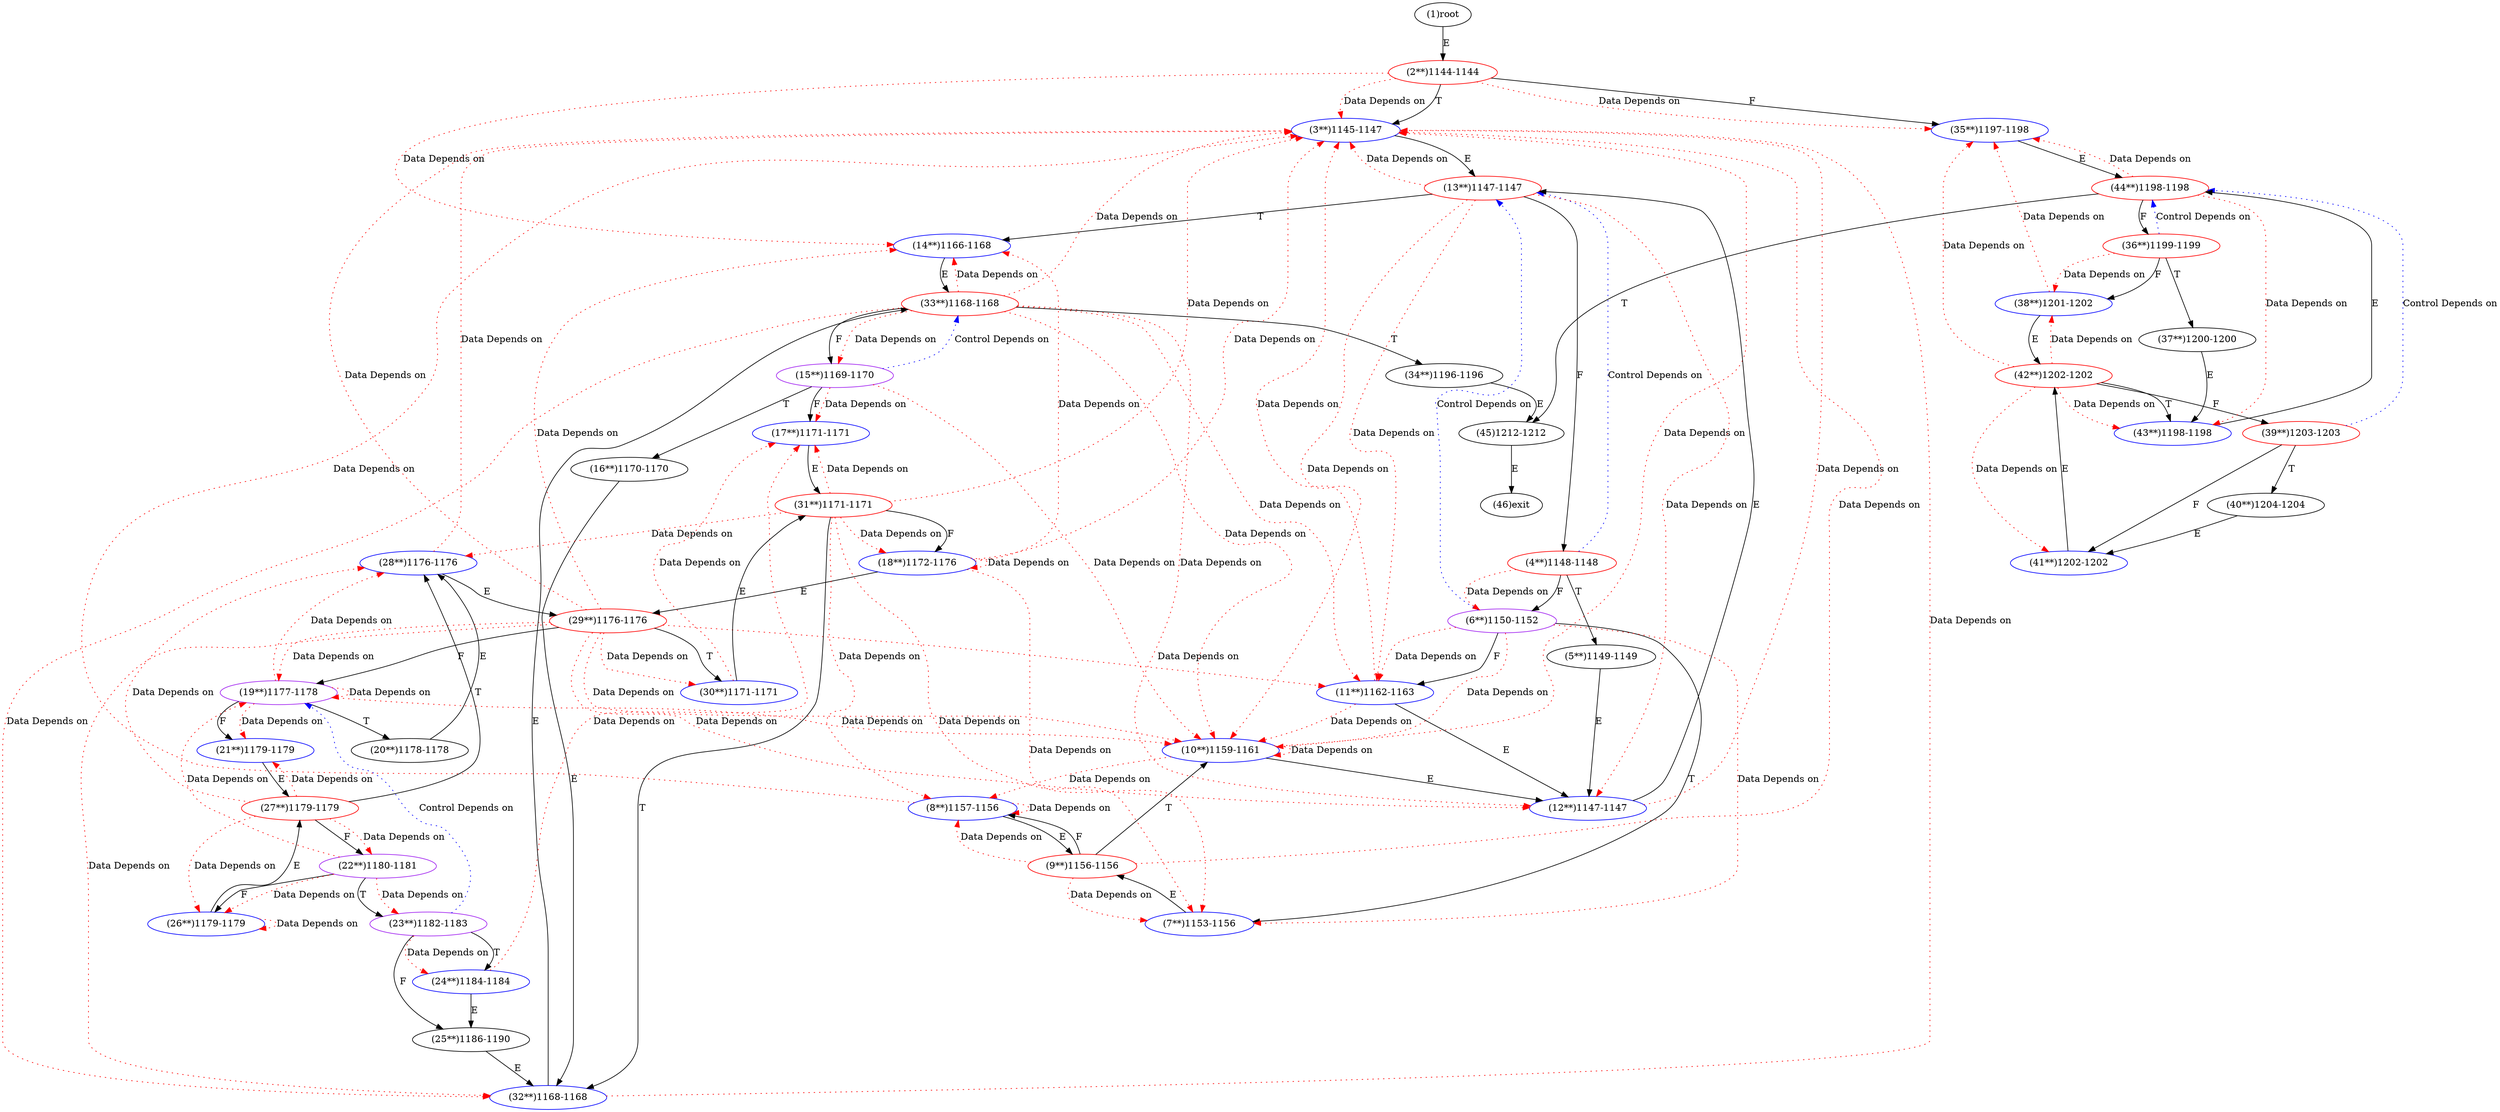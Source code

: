 digraph "" { 
1[ label="(1)root"];
2[ label="(2**)1144-1144",color=red];
3[ label="(3**)1145-1147",color=blue];
4[ label="(4**)1148-1148",color=red];
5[ label="(5**)1149-1149"];
6[ label="(6**)1150-1152",color=purple];
7[ label="(7**)1153-1156",color=blue];
8[ label="(8**)1157-1156",color=blue];
9[ label="(9**)1156-1156",color=red];
10[ label="(10**)1159-1161",color=blue];
11[ label="(11**)1162-1163",color=blue];
12[ label="(12**)1147-1147",color=blue];
13[ label="(13**)1147-1147",color=red];
14[ label="(14**)1166-1168",color=blue];
15[ label="(15**)1169-1170",color=purple];
17[ label="(17**)1171-1171",color=blue];
16[ label="(16**)1170-1170"];
19[ label="(19**)1177-1178",color=purple];
18[ label="(18**)1172-1176",color=blue];
21[ label="(21**)1179-1179",color=blue];
20[ label="(20**)1178-1178"];
23[ label="(23**)1182-1183",color=purple];
22[ label="(22**)1180-1181",color=purple];
25[ label="(25**)1186-1190"];
24[ label="(24**)1184-1184",color=blue];
27[ label="(27**)1179-1179",color=red];
26[ label="(26**)1179-1179",color=blue];
29[ label="(29**)1176-1176",color=red];
28[ label="(28**)1176-1176",color=blue];
31[ label="(31**)1171-1171",color=red];
30[ label="(30**)1171-1171",color=blue];
34[ label="(34**)1196-1196"];
35[ label="(35**)1197-1198",color=blue];
32[ label="(32**)1168-1168",color=blue];
33[ label="(33**)1168-1168",color=red];
38[ label="(38**)1201-1202",color=blue];
39[ label="(39**)1203-1203",color=red];
36[ label="(36**)1199-1199",color=red];
37[ label="(37**)1200-1200"];
42[ label="(42**)1202-1202",color=red];
43[ label="(43**)1198-1198",color=blue];
40[ label="(40**)1204-1204"];
41[ label="(41**)1202-1202",color=blue];
46[ label="(46)exit"];
44[ label="(44**)1198-1198",color=red];
45[ label="(45)1212-1212"];
1->2[ label="E"];
2->35[ label="F"];
2->3[ label="T"];
3->13[ label="E"];
4->6[ label="F"];
4->5[ label="T"];
5->12[ label="E"];
6->11[ label="F"];
6->7[ label="T"];
7->9[ label="E"];
8->9[ label="E"];
9->8[ label="F"];
9->10[ label="T"];
10->12[ label="E"];
11->12[ label="E"];
12->13[ label="E"];
13->4[ label="F"];
13->14[ label="T"];
14->33[ label="E"];
15->17[ label="F"];
15->16[ label="T"];
16->32[ label="E"];
17->31[ label="E"];
18->29[ label="E"];
19->21[ label="F"];
19->20[ label="T"];
20->28[ label="E"];
21->27[ label="E"];
22->26[ label="F"];
22->23[ label="T"];
23->25[ label="F"];
23->24[ label="T"];
24->25[ label="E"];
25->32[ label="E"];
26->27[ label="E"];
27->22[ label="F"];
27->28[ label="T"];
28->29[ label="E"];
29->19[ label="F"];
29->30[ label="T"];
30->31[ label="E"];
31->18[ label="F"];
31->32[ label="T"];
32->33[ label="E"];
33->15[ label="F"];
33->34[ label="T"];
34->45[ label="E"];
35->44[ label="E"];
36->38[ label="F"];
36->37[ label="T"];
37->43[ label="E"];
38->42[ label="E"];
39->41[ label="F"];
39->40[ label="T"];
40->41[ label="E"];
41->42[ label="E"];
42->39[ label="F"];
42->43[ label="T"];
43->44[ label="E"];
44->36[ label="F"];
44->45[ label="T"];
45->46[ label="E"];
2->3[ color="red" label="Data Depends on" style = dotted ];
2->35[ color="red" label="Data Depends on" style = dotted ];
2->14[ color="red" label="Data Depends on" style = dotted ];
4->6[ color="red" label="Data Depends on" style = dotted ];
4->13[ color="blue" label="Control Depends on" style = dotted ];
6->7[ color="red" label="Data Depends on" style = dotted ];
6->13[ color="blue" label="Control Depends on" style = dotted ];
6->10[ color="red" label="Data Depends on" style = dotted ];
6->11[ color="red" label="Data Depends on" style = dotted ];
8->8[ color="red" label="Data Depends on" style = dotted ];
8->3[ color="red" label="Data Depends on" style = dotted ];
9->8[ color="red" label="Data Depends on" style = dotted ];
9->3[ color="red" label="Data Depends on" style = dotted ];
9->7[ color="red" label="Data Depends on" style = dotted ];
10->10[ color="red" label="Data Depends on" style = dotted ];
10->8[ color="red" label="Data Depends on" style = dotted ];
10->3[ color="red" label="Data Depends on" style = dotted ];
11->10[ color="red" label="Data Depends on" style = dotted ];
11->3[ color="red" label="Data Depends on" style = dotted ];
12->3[ color="red" label="Data Depends on" style = dotted ];
13->12[ color="red" label="Data Depends on" style = dotted ];
13->11[ color="red" label="Data Depends on" style = dotted ];
13->10[ color="red" label="Data Depends on" style = dotted ];
13->3[ color="red" label="Data Depends on" style = dotted ];
15->10[ color="red" label="Data Depends on" style = dotted ];
15->33[ color="blue" label="Control Depends on" style = dotted ];
15->17[ color="red" label="Data Depends on" style = dotted ];
19->19[ color="red" label="Data Depends on" style = dotted ];
19->21[ color="red" label="Data Depends on" style = dotted ];
19->10[ color="red" label="Data Depends on" style = dotted ];
19->28[ color="red" label="Data Depends on" style = dotted ];
18->3[ color="red" label="Data Depends on" style = dotted ];
18->18[ color="red" label="Data Depends on" style = dotted ];
18->7[ color="red" label="Data Depends on" style = dotted ];
18->14[ color="red" label="Data Depends on" style = dotted ];
23->19[ color="blue" label="Control Depends on" style = dotted ];
23->24[ color="red" label="Data Depends on" style = dotted ];
22->23[ color="red" label="Data Depends on" style = dotted ];
22->19[ color="red" label="Data Depends on" style = dotted ];
22->26[ color="red" label="Data Depends on" style = dotted ];
24->17[ color="red" label="Data Depends on" style = dotted ];
27->26[ color="red" label="Data Depends on" style = dotted ];
27->28[ color="red" label="Data Depends on" style = dotted ];
27->22[ color="red" label="Data Depends on" style = dotted ];
27->21[ color="red" label="Data Depends on" style = dotted ];
26->26[ color="red" label="Data Depends on" style = dotted ];
29->12[ color="red" label="Data Depends on" style = dotted ];
29->14[ color="red" label="Data Depends on" style = dotted ];
29->30[ color="red" label="Data Depends on" style = dotted ];
29->10[ color="red" label="Data Depends on" style = dotted ];
29->11[ color="red" label="Data Depends on" style = dotted ];
29->32[ color="red" label="Data Depends on" style = dotted ];
29->19[ color="red" label="Data Depends on" style = dotted ];
29->3[ color="red" label="Data Depends on" style = dotted ];
28->3[ color="red" label="Data Depends on" style = dotted ];
31->28[ color="red" label="Data Depends on" style = dotted ];
31->8[ color="red" label="Data Depends on" style = dotted ];
31->7[ color="red" label="Data Depends on" style = dotted ];
31->3[ color="red" label="Data Depends on" style = dotted ];
31->18[ color="red" label="Data Depends on" style = dotted ];
31->17[ color="red" label="Data Depends on" style = dotted ];
30->17[ color="red" label="Data Depends on" style = dotted ];
32->3[ color="red" label="Data Depends on" style = dotted ];
33->3[ color="red" label="Data Depends on" style = dotted ];
33->32[ color="red" label="Data Depends on" style = dotted ];
33->11[ color="red" label="Data Depends on" style = dotted ];
33->10[ color="red" label="Data Depends on" style = dotted ];
33->15[ color="red" label="Data Depends on" style = dotted ];
33->14[ color="red" label="Data Depends on" style = dotted ];
33->12[ color="red" label="Data Depends on" style = dotted ];
38->35[ color="red" label="Data Depends on" style = dotted ];
39->44[ color="blue" label="Control Depends on" style = dotted ];
36->38[ color="red" label="Data Depends on" style = dotted ];
36->44[ color="blue" label="Control Depends on" style = dotted ];
42->43[ color="red" label="Data Depends on" style = dotted ];
42->41[ color="red" label="Data Depends on" style = dotted ];
42->35[ color="red" label="Data Depends on" style = dotted ];
42->38[ color="red" label="Data Depends on" style = dotted ];
44->43[ color="red" label="Data Depends on" style = dotted ];
44->35[ color="red" label="Data Depends on" style = dotted ];
}